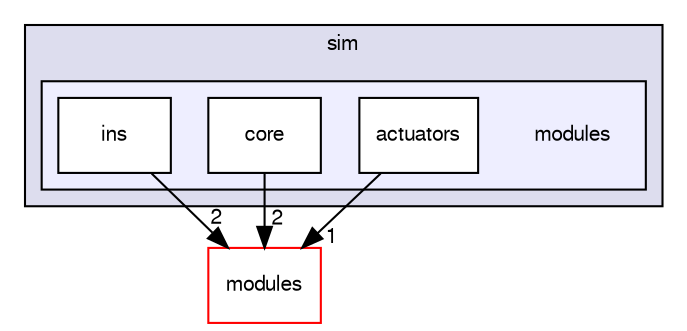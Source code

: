 digraph "sw/airborne/arch/sim/modules" {
  compound=true
  node [ fontsize="10", fontname="FreeSans"];
  edge [ labelfontsize="10", labelfontname="FreeSans"];
  subgraph clusterdir_c87a6d12365ead88e0b90ddbc1b3c9bb {
    graph [ bgcolor="#ddddee", pencolor="black", label="sim" fontname="FreeSans", fontsize="10", URL="dir_c87a6d12365ead88e0b90ddbc1b3c9bb.html"]
  subgraph clusterdir_2b8fc0b1e96b9ae5b3950580235b3cc9 {
    graph [ bgcolor="#eeeeff", pencolor="black", label="" URL="dir_2b8fc0b1e96b9ae5b3950580235b3cc9.html"];
    dir_2b8fc0b1e96b9ae5b3950580235b3cc9 [shape=plaintext label="modules"];
    dir_f6816e8ae29f2265dd315e3616064ade [shape=box label="actuators" color="black" fillcolor="white" style="filled" URL="dir_f6816e8ae29f2265dd315e3616064ade.html"];
    dir_728b6e6938d3ba805b8180649000508b [shape=box label="core" color="black" fillcolor="white" style="filled" URL="dir_728b6e6938d3ba805b8180649000508b.html"];
    dir_4efd94622433e3c11231b567c9b59a8f [shape=box label="ins" color="black" fillcolor="white" style="filled" URL="dir_4efd94622433e3c11231b567c9b59a8f.html"];
  }
  }
  dir_c2abcdd6ccb39c3582929c0e3f5651c2 [shape=box label="modules" fillcolor="white" style="filled" color="red" URL="dir_c2abcdd6ccb39c3582929c0e3f5651c2.html"];
  dir_f6816e8ae29f2265dd315e3616064ade->dir_c2abcdd6ccb39c3582929c0e3f5651c2 [headlabel="1", labeldistance=1.5 headhref="dir_000016_000046.html"];
  dir_728b6e6938d3ba805b8180649000508b->dir_c2abcdd6ccb39c3582929c0e3f5651c2 [headlabel="2", labeldistance=1.5 headhref="dir_000019_000046.html"];
  dir_4efd94622433e3c11231b567c9b59a8f->dir_c2abcdd6ccb39c3582929c0e3f5651c2 [headlabel="2", labeldistance=1.5 headhref="dir_000048_000046.html"];
}
